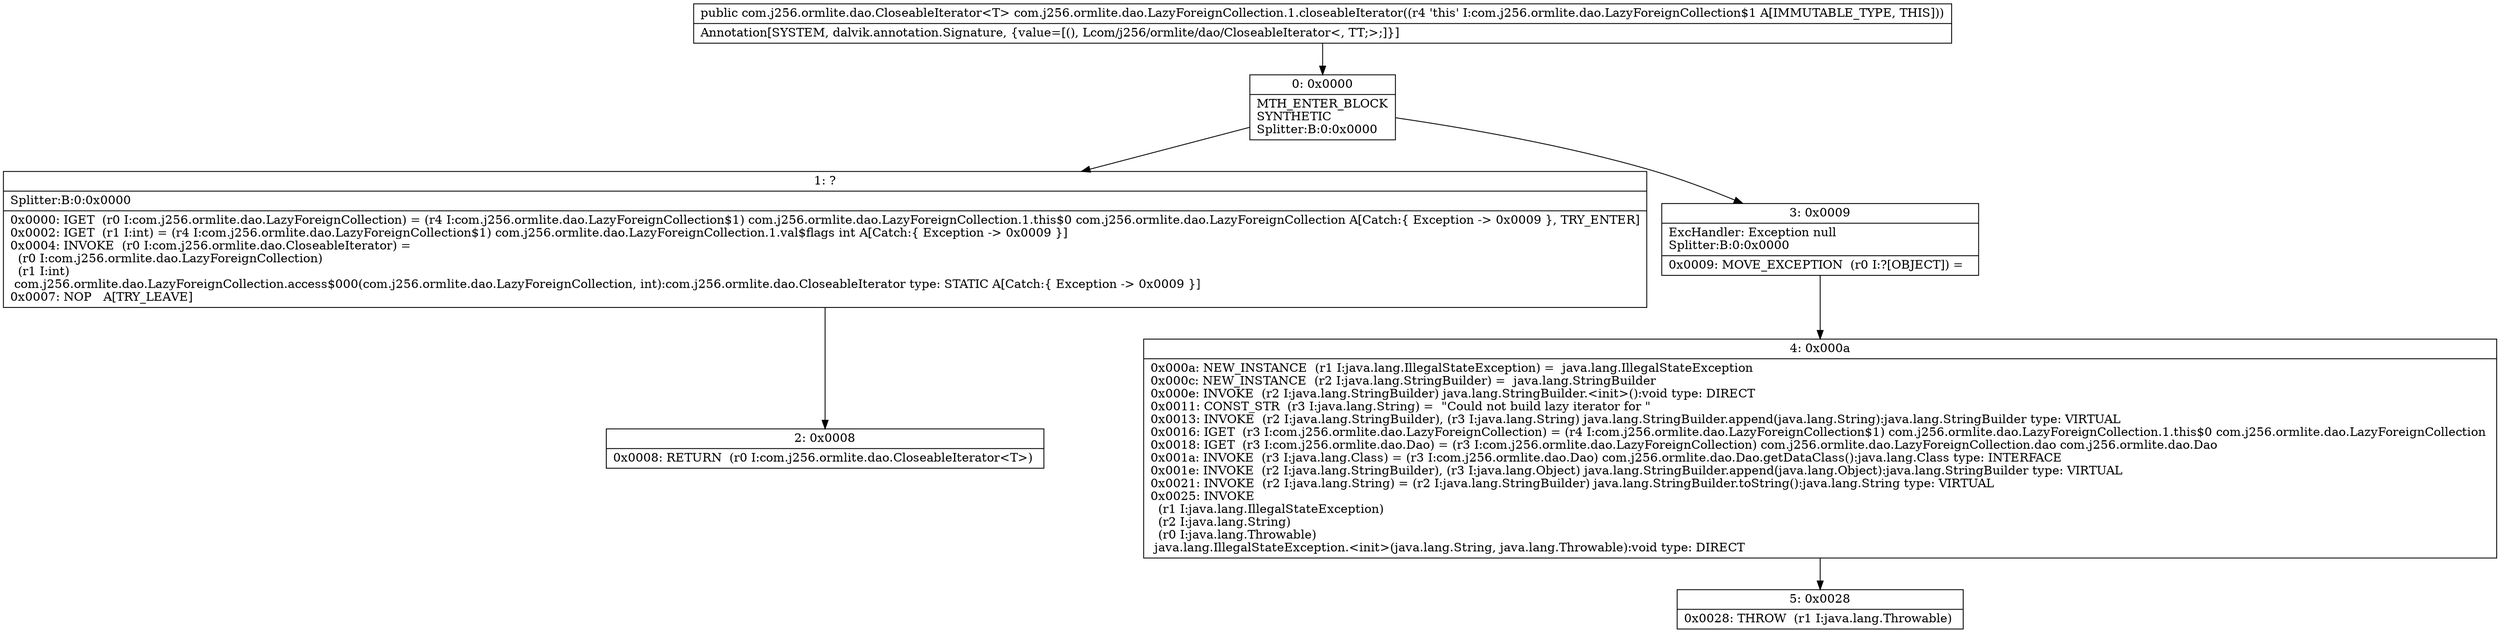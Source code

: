 digraph "CFG forcom.j256.ormlite.dao.LazyForeignCollection.1.closeableIterator()Lcom\/j256\/ormlite\/dao\/CloseableIterator;" {
Node_0 [shape=record,label="{0\:\ 0x0000|MTH_ENTER_BLOCK\lSYNTHETIC\lSplitter:B:0:0x0000\l}"];
Node_1 [shape=record,label="{1\:\ ?|Splitter:B:0:0x0000\l|0x0000: IGET  (r0 I:com.j256.ormlite.dao.LazyForeignCollection) = (r4 I:com.j256.ormlite.dao.LazyForeignCollection$1) com.j256.ormlite.dao.LazyForeignCollection.1.this$0 com.j256.ormlite.dao.LazyForeignCollection A[Catch:\{ Exception \-\> 0x0009 \}, TRY_ENTER]\l0x0002: IGET  (r1 I:int) = (r4 I:com.j256.ormlite.dao.LazyForeignCollection$1) com.j256.ormlite.dao.LazyForeignCollection.1.val$flags int A[Catch:\{ Exception \-\> 0x0009 \}]\l0x0004: INVOKE  (r0 I:com.j256.ormlite.dao.CloseableIterator) = \l  (r0 I:com.j256.ormlite.dao.LazyForeignCollection)\l  (r1 I:int)\l com.j256.ormlite.dao.LazyForeignCollection.access$000(com.j256.ormlite.dao.LazyForeignCollection, int):com.j256.ormlite.dao.CloseableIterator type: STATIC A[Catch:\{ Exception \-\> 0x0009 \}]\l0x0007: NOP   A[TRY_LEAVE]\l}"];
Node_2 [shape=record,label="{2\:\ 0x0008|0x0008: RETURN  (r0 I:com.j256.ormlite.dao.CloseableIterator\<T\>) \l}"];
Node_3 [shape=record,label="{3\:\ 0x0009|ExcHandler: Exception null\lSplitter:B:0:0x0000\l|0x0009: MOVE_EXCEPTION  (r0 I:?[OBJECT]) =  \l}"];
Node_4 [shape=record,label="{4\:\ 0x000a|0x000a: NEW_INSTANCE  (r1 I:java.lang.IllegalStateException) =  java.lang.IllegalStateException \l0x000c: NEW_INSTANCE  (r2 I:java.lang.StringBuilder) =  java.lang.StringBuilder \l0x000e: INVOKE  (r2 I:java.lang.StringBuilder) java.lang.StringBuilder.\<init\>():void type: DIRECT \l0x0011: CONST_STR  (r3 I:java.lang.String) =  \"Could not build lazy iterator for \" \l0x0013: INVOKE  (r2 I:java.lang.StringBuilder), (r3 I:java.lang.String) java.lang.StringBuilder.append(java.lang.String):java.lang.StringBuilder type: VIRTUAL \l0x0016: IGET  (r3 I:com.j256.ormlite.dao.LazyForeignCollection) = (r4 I:com.j256.ormlite.dao.LazyForeignCollection$1) com.j256.ormlite.dao.LazyForeignCollection.1.this$0 com.j256.ormlite.dao.LazyForeignCollection \l0x0018: IGET  (r3 I:com.j256.ormlite.dao.Dao) = (r3 I:com.j256.ormlite.dao.LazyForeignCollection) com.j256.ormlite.dao.LazyForeignCollection.dao com.j256.ormlite.dao.Dao \l0x001a: INVOKE  (r3 I:java.lang.Class) = (r3 I:com.j256.ormlite.dao.Dao) com.j256.ormlite.dao.Dao.getDataClass():java.lang.Class type: INTERFACE \l0x001e: INVOKE  (r2 I:java.lang.StringBuilder), (r3 I:java.lang.Object) java.lang.StringBuilder.append(java.lang.Object):java.lang.StringBuilder type: VIRTUAL \l0x0021: INVOKE  (r2 I:java.lang.String) = (r2 I:java.lang.StringBuilder) java.lang.StringBuilder.toString():java.lang.String type: VIRTUAL \l0x0025: INVOKE  \l  (r1 I:java.lang.IllegalStateException)\l  (r2 I:java.lang.String)\l  (r0 I:java.lang.Throwable)\l java.lang.IllegalStateException.\<init\>(java.lang.String, java.lang.Throwable):void type: DIRECT \l}"];
Node_5 [shape=record,label="{5\:\ 0x0028|0x0028: THROW  (r1 I:java.lang.Throwable) \l}"];
MethodNode[shape=record,label="{public com.j256.ormlite.dao.CloseableIterator\<T\> com.j256.ormlite.dao.LazyForeignCollection.1.closeableIterator((r4 'this' I:com.j256.ormlite.dao.LazyForeignCollection$1 A[IMMUTABLE_TYPE, THIS]))  | Annotation[SYSTEM, dalvik.annotation.Signature, \{value=[(), Lcom\/j256\/ormlite\/dao\/CloseableIterator\<, TT;\>;]\}]\l}"];
MethodNode -> Node_0;
Node_0 -> Node_1;
Node_0 -> Node_3;
Node_1 -> Node_2;
Node_3 -> Node_4;
Node_4 -> Node_5;
}

